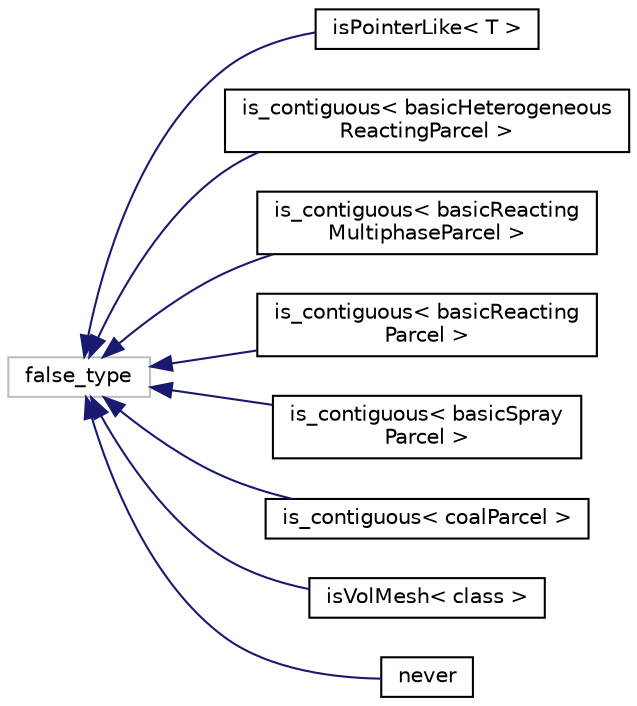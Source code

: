 digraph "Graphical Class Hierarchy"
{
  bgcolor="transparent";
  edge [fontname="Helvetica",fontsize="10",labelfontname="Helvetica",labelfontsize="10"];
  node [fontname="Helvetica",fontsize="10",shape=record];
  rankdir="LR";
  Node1 [label="false_type",height=0.2,width=0.4,color="grey75"];
  Node1 -> Node2 [dir="back",color="midnightblue",fontsize="10",style="solid",fontname="Helvetica"];
  Node2 [label="isPointerLike\< T \>",height=0.2,width=0.4,color="black",URL="$structFoam_1_1Detail_1_1isPointerLike.html",tooltip="Pointer-like behaviour. "];
  Node1 -> Node3 [dir="back",color="midnightblue",fontsize="10",style="solid",fontname="Helvetica"];
  Node3 [label="is_contiguous\< basicHeterogeneous\lReactingParcel \>",height=0.2,width=0.4,color="black",URL="$structFoam_1_1is__contiguous_3_01basicHeterogeneousReactingParcel_01_4.html",tooltip="Non-contiguous data for basicHeterogeneousReactingParcel. "];
  Node1 -> Node4 [dir="back",color="midnightblue",fontsize="10",style="solid",fontname="Helvetica"];
  Node4 [label="is_contiguous\< basicReacting\lMultiphaseParcel \>",height=0.2,width=0.4,color="black",URL="$structFoam_1_1is__contiguous_3_01basicReactingMultiphaseParcel_01_4.html",tooltip="Non-contiguous data for basicReactingMultiphaseParcel. "];
  Node1 -> Node5 [dir="back",color="midnightblue",fontsize="10",style="solid",fontname="Helvetica"];
  Node5 [label="is_contiguous\< basicReacting\lParcel \>",height=0.2,width=0.4,color="black",URL="$structFoam_1_1is__contiguous_3_01basicReactingParcel_01_4.html",tooltip="Non-contiguous data for basicReactingParcel. "];
  Node1 -> Node6 [dir="back",color="midnightblue",fontsize="10",style="solid",fontname="Helvetica"];
  Node6 [label="is_contiguous\< basicSpray\lParcel \>",height=0.2,width=0.4,color="black",URL="$structFoam_1_1is__contiguous_3_01basicSprayParcel_01_4.html",tooltip="Non-contiguous data for basicSprayParcel. "];
  Node1 -> Node7 [dir="back",color="midnightblue",fontsize="10",style="solid",fontname="Helvetica"];
  Node7 [label="is_contiguous\< coalParcel \>",height=0.2,width=0.4,color="black",URL="$structFoam_1_1is__contiguous_3_01coalParcel_01_4.html",tooltip="Non-contiguous data for coalParcel. "];
  Node1 -> Node8 [dir="back",color="midnightblue",fontsize="10",style="solid",fontname="Helvetica"];
  Node8 [label="isVolMesh\< class \>",height=0.2,width=0.4,color="black",URL="$structFoam_1_1isVolMesh.html",tooltip="Template argument for type volMesh. "];
  Node1 -> Node9 [dir="back",color="midnightblue",fontsize="10",style="solid",fontname="Helvetica"];
  Node9 [label="never",height=0.2,width=0.4,color="black",URL="$structFoam_1_1predicates_1_1never.html",tooltip="Unary and binary predicates that never return true, useful for templating. "];
}
